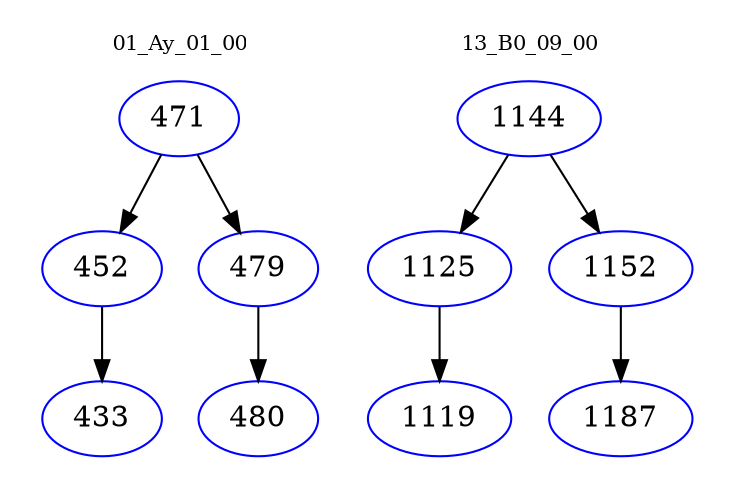 digraph{
subgraph cluster_0 {
color = white
label = "01_Ay_01_00";
fontsize=10;
T0_471 [label="471", color="blue"]
T0_471 -> T0_452 [color="black"]
T0_452 [label="452", color="blue"]
T0_452 -> T0_433 [color="black"]
T0_433 [label="433", color="blue"]
T0_471 -> T0_479 [color="black"]
T0_479 [label="479", color="blue"]
T0_479 -> T0_480 [color="black"]
T0_480 [label="480", color="blue"]
}
subgraph cluster_1 {
color = white
label = "13_B0_09_00";
fontsize=10;
T1_1144 [label="1144", color="blue"]
T1_1144 -> T1_1125 [color="black"]
T1_1125 [label="1125", color="blue"]
T1_1125 -> T1_1119 [color="black"]
T1_1119 [label="1119", color="blue"]
T1_1144 -> T1_1152 [color="black"]
T1_1152 [label="1152", color="blue"]
T1_1152 -> T1_1187 [color="black"]
T1_1187 [label="1187", color="blue"]
}
}

